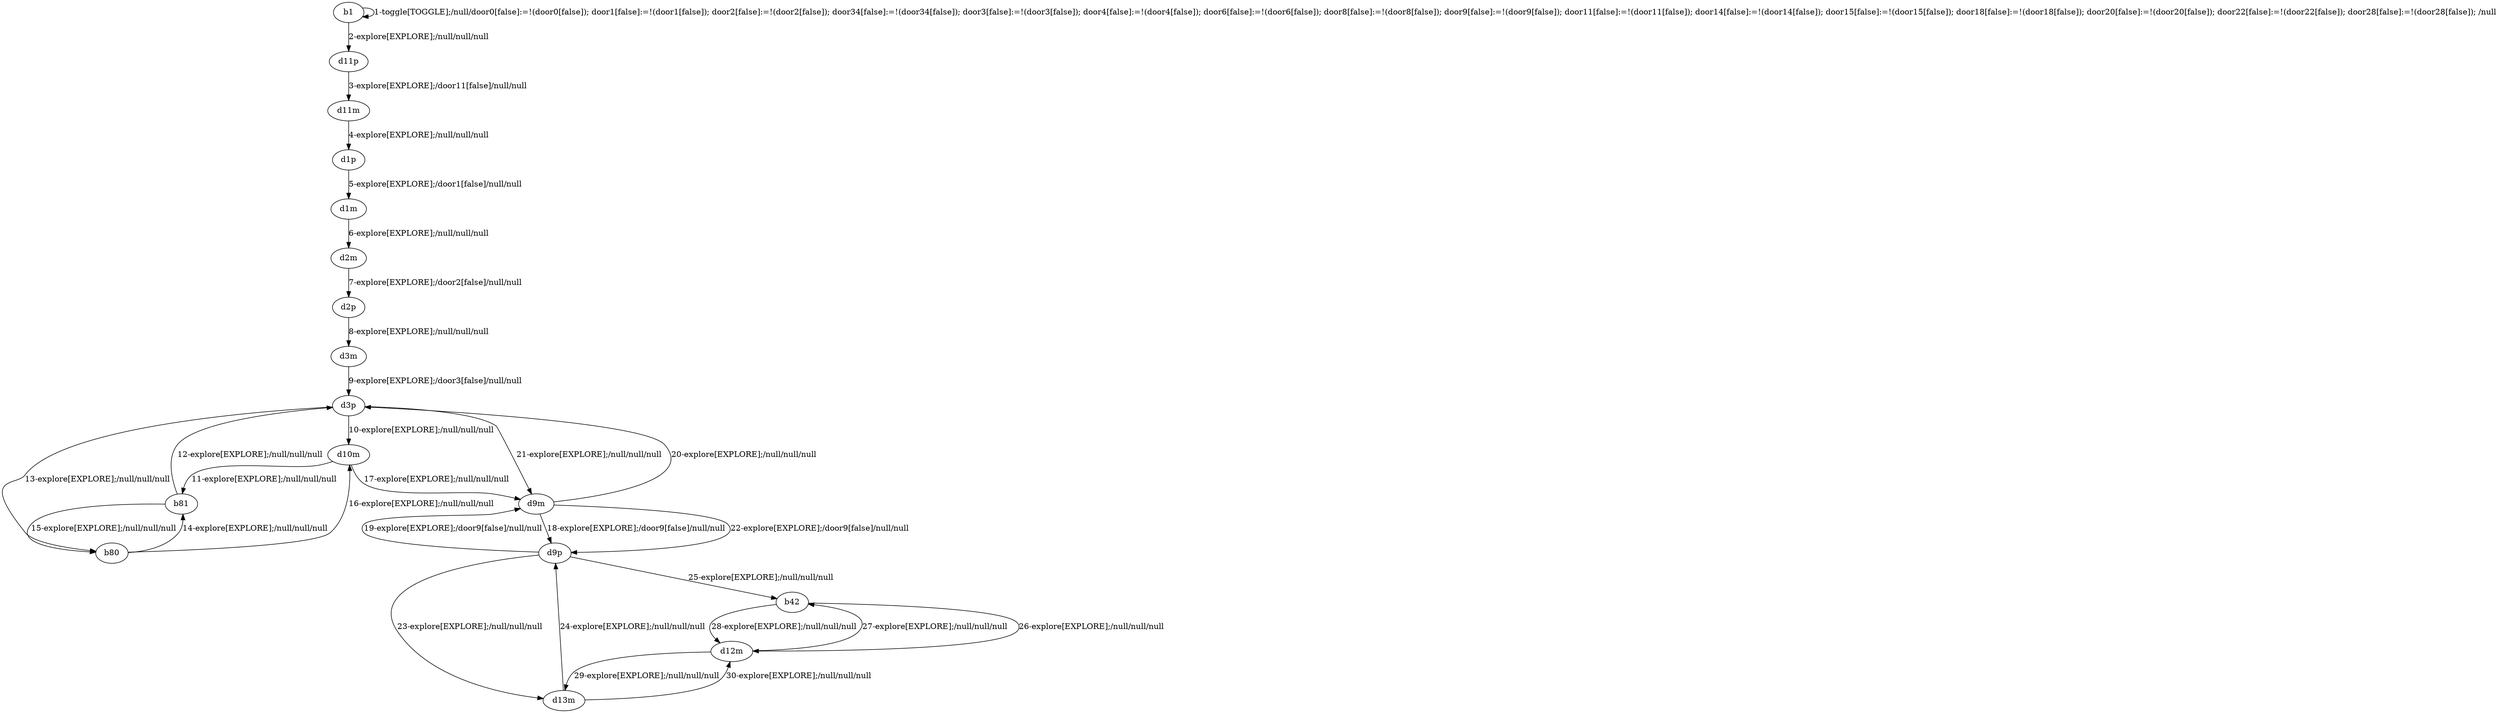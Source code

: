 # Total number of goals covered by this test: 1
# d13m --> d9p

digraph g {
"b1" -> "b1" [label = "1-toggle[TOGGLE];/null/door0[false]:=!(door0[false]); door1[false]:=!(door1[false]); door2[false]:=!(door2[false]); door34[false]:=!(door34[false]); door3[false]:=!(door3[false]); door4[false]:=!(door4[false]); door6[false]:=!(door6[false]); door8[false]:=!(door8[false]); door9[false]:=!(door9[false]); door11[false]:=!(door11[false]); door14[false]:=!(door14[false]); door15[false]:=!(door15[false]); door18[false]:=!(door18[false]); door20[false]:=!(door20[false]); door22[false]:=!(door22[false]); door28[false]:=!(door28[false]); /null"];
"b1" -> "d11p" [label = "2-explore[EXPLORE];/null/null/null"];
"d11p" -> "d11m" [label = "3-explore[EXPLORE];/door11[false]/null/null"];
"d11m" -> "d1p" [label = "4-explore[EXPLORE];/null/null/null"];
"d1p" -> "d1m" [label = "5-explore[EXPLORE];/door1[false]/null/null"];
"d1m" -> "d2m" [label = "6-explore[EXPLORE];/null/null/null"];
"d2m" -> "d2p" [label = "7-explore[EXPLORE];/door2[false]/null/null"];
"d2p" -> "d3m" [label = "8-explore[EXPLORE];/null/null/null"];
"d3m" -> "d3p" [label = "9-explore[EXPLORE];/door3[false]/null/null"];
"d3p" -> "d10m" [label = "10-explore[EXPLORE];/null/null/null"];
"d10m" -> "b81" [label = "11-explore[EXPLORE];/null/null/null"];
"b81" -> "d3p" [label = "12-explore[EXPLORE];/null/null/null"];
"d3p" -> "b80" [label = "13-explore[EXPLORE];/null/null/null"];
"b80" -> "b81" [label = "14-explore[EXPLORE];/null/null/null"];
"b81" -> "b80" [label = "15-explore[EXPLORE];/null/null/null"];
"b80" -> "d10m" [label = "16-explore[EXPLORE];/null/null/null"];
"d10m" -> "d9m" [label = "17-explore[EXPLORE];/null/null/null"];
"d9m" -> "d9p" [label = "18-explore[EXPLORE];/door9[false]/null/null"];
"d9p" -> "d9m" [label = "19-explore[EXPLORE];/door9[false]/null/null"];
"d9m" -> "d3p" [label = "20-explore[EXPLORE];/null/null/null"];
"d3p" -> "d9m" [label = "21-explore[EXPLORE];/null/null/null"];
"d9m" -> "d9p" [label = "22-explore[EXPLORE];/door9[false]/null/null"];
"d9p" -> "d13m" [label = "23-explore[EXPLORE];/null/null/null"];
"d13m" -> "d9p" [label = "24-explore[EXPLORE];/null/null/null"];
"d9p" -> "b42" [label = "25-explore[EXPLORE];/null/null/null"];
"b42" -> "d12m" [label = "26-explore[EXPLORE];/null/null/null"];
"d12m" -> "b42" [label = "27-explore[EXPLORE];/null/null/null"];
"b42" -> "d12m" [label = "28-explore[EXPLORE];/null/null/null"];
"d12m" -> "d13m" [label = "29-explore[EXPLORE];/null/null/null"];
"d13m" -> "d12m" [label = "30-explore[EXPLORE];/null/null/null"];
}